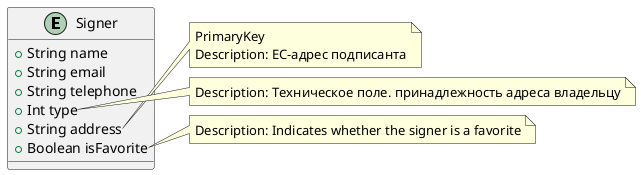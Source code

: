 @startuml
entity Signer {
    +String name
    +String email
    +String telephone
    +Int type
    +String address
    +Boolean isFavorite
}

' Annotations and additional metadata
note right of Signer::address
  PrimaryKey
  Description: EC-aдрес подписанта
end note

note right of Signer::type
  Description: Техническое поле. принадлежность адреса владельцу
end note

note right of Signer::isFavorite
  Description: Indicates whether the signer is a favorite
end note
@enduml
